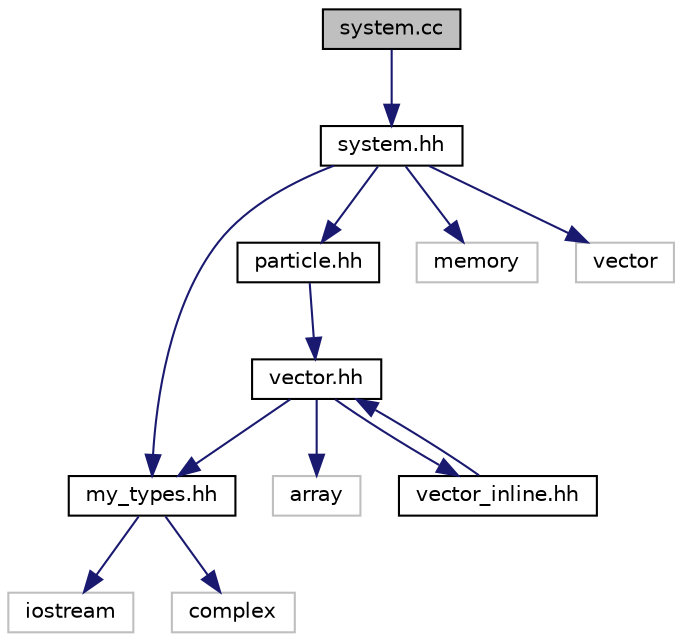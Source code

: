 digraph "system.cc"
{
  edge [fontname="Helvetica",fontsize="10",labelfontname="Helvetica",labelfontsize="10"];
  node [fontname="Helvetica",fontsize="10",shape=record];
  Node0 [label="system.cc",height=0.2,width=0.4,color="black", fillcolor="grey75", style="filled", fontcolor="black"];
  Node0 -> Node1 [color="midnightblue",fontsize="10",style="solid",fontname="Helvetica"];
  Node1 [label="system.hh",height=0.2,width=0.4,color="black", fillcolor="white", style="filled",URL="$system_8hh.html"];
  Node1 -> Node2 [color="midnightblue",fontsize="10",style="solid",fontname="Helvetica"];
  Node2 [label="my_types.hh",height=0.2,width=0.4,color="black", fillcolor="white", style="filled",URL="$my__types_8hh.html"];
  Node2 -> Node3 [color="midnightblue",fontsize="10",style="solid",fontname="Helvetica"];
  Node3 [label="iostream",height=0.2,width=0.4,color="grey75", fillcolor="white", style="filled"];
  Node2 -> Node4 [color="midnightblue",fontsize="10",style="solid",fontname="Helvetica"];
  Node4 [label="complex",height=0.2,width=0.4,color="grey75", fillcolor="white", style="filled"];
  Node1 -> Node5 [color="midnightblue",fontsize="10",style="solid",fontname="Helvetica"];
  Node5 [label="particle.hh",height=0.2,width=0.4,color="black", fillcolor="white", style="filled",URL="$particle_8hh.html"];
  Node5 -> Node6 [color="midnightblue",fontsize="10",style="solid",fontname="Helvetica"];
  Node6 [label="vector.hh",height=0.2,width=0.4,color="black", fillcolor="white", style="filled",URL="$vector_8hh.html"];
  Node6 -> Node2 [color="midnightblue",fontsize="10",style="solid",fontname="Helvetica"];
  Node6 -> Node7 [color="midnightblue",fontsize="10",style="solid",fontname="Helvetica"];
  Node7 [label="array",height=0.2,width=0.4,color="grey75", fillcolor="white", style="filled"];
  Node6 -> Node8 [color="midnightblue",fontsize="10",style="solid",fontname="Helvetica"];
  Node8 [label="vector_inline.hh",height=0.2,width=0.4,color="black", fillcolor="white", style="filled",URL="$vector__inline_8hh.html"];
  Node8 -> Node6 [color="midnightblue",fontsize="10",style="solid",fontname="Helvetica"];
  Node1 -> Node9 [color="midnightblue",fontsize="10",style="solid",fontname="Helvetica"];
  Node9 [label="memory",height=0.2,width=0.4,color="grey75", fillcolor="white", style="filled"];
  Node1 -> Node10 [color="midnightblue",fontsize="10",style="solid",fontname="Helvetica"];
  Node10 [label="vector",height=0.2,width=0.4,color="grey75", fillcolor="white", style="filled"];
}
